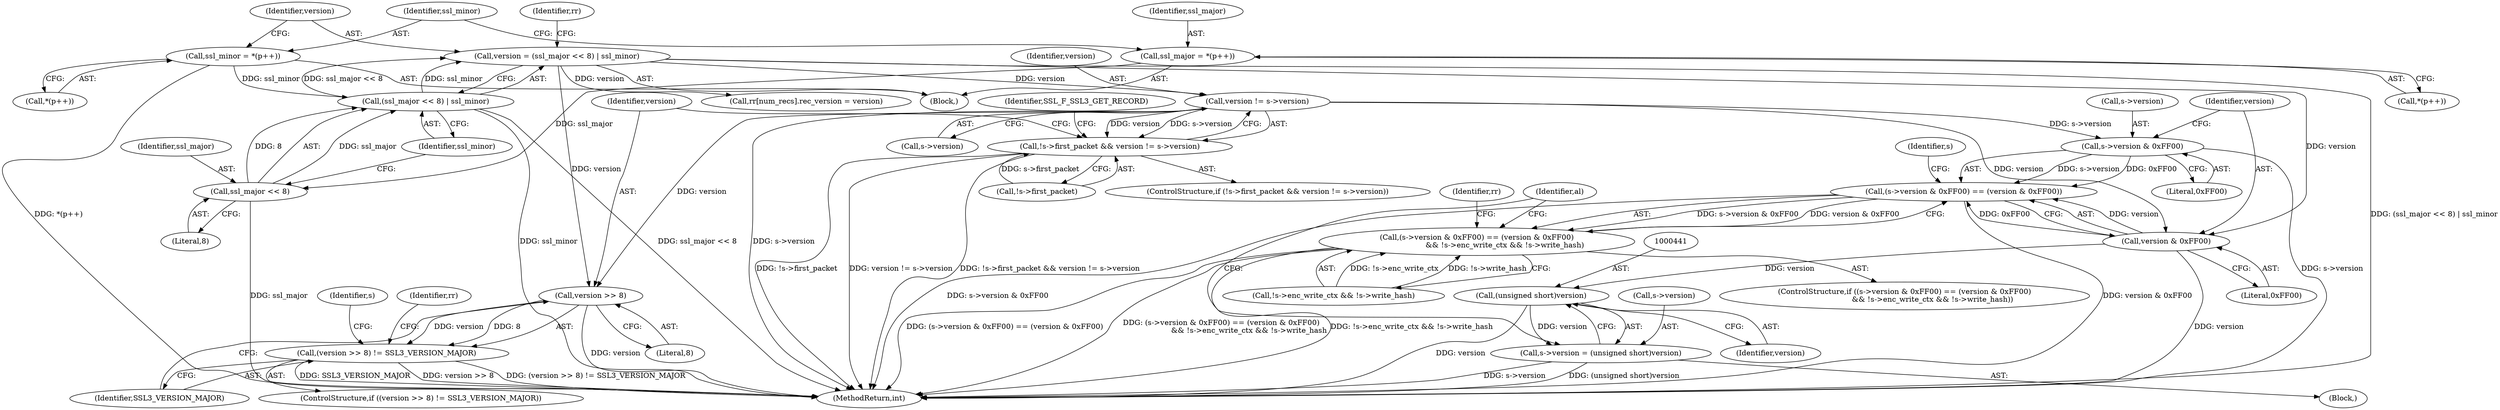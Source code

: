 digraph "0_openssl_4ad93618d26a3ea23d36ad5498ff4f59eff3a4d2_1@pointer" {
"1000398" [label="(Call,version != s->version)"];
"1000371" [label="(Call,version = (ssl_major << 8) | ssl_minor)"];
"1000373" [label="(Call,(ssl_major << 8) | ssl_minor)"];
"1000374" [label="(Call,ssl_major << 8)"];
"1000361" [label="(Call,ssl_major = *(p++))"];
"1000366" [label="(Call,ssl_minor = *(p++))"];
"1000393" [label="(Call,!s->first_packet && version != s->version)"];
"1000410" [label="(Call,s->version & 0xFF00)"];
"1000409" [label="(Call,(s->version & 0xFF00) == (version & 0xFF00))"];
"1000408" [label="(Call,(s->version & 0xFF00) == (version & 0xFF00)\n                        && !s->enc_write_ctx && !s->write_hash)"];
"1000415" [label="(Call,version & 0xFF00)"];
"1000440" [label="(Call,(unsigned short)version)"];
"1000436" [label="(Call,s->version = (unsigned short)version)"];
"1000449" [label="(Call,version >> 8)"];
"1000448" [label="(Call,(version >> 8) != SSL3_VERSION_MAJOR)"];
"1000458" [label="(Identifier,s)"];
"1000371" [label="(Call,version = (ssl_major << 8) | ssl_minor)"];
"1000399" [label="(Identifier,version)"];
"1000368" [label="(Call,*(p++))"];
"1000447" [label="(ControlStructure,if ((version >> 8) != SSL3_VERSION_MAJOR))"];
"1000372" [label="(Identifier,version)"];
"1000448" [label="(Call,(version >> 8) != SSL3_VERSION_MAJOR)"];
"1000414" [label="(Literal,0xFF00)"];
"1000440" [label="(Call,(unsigned short)version)"];
"1000450" [label="(Identifier,version)"];
"1000451" [label="(Literal,8)"];
"1000416" [label="(Identifier,version)"];
"1000362" [label="(Identifier,ssl_major)"];
"1000361" [label="(Call,ssl_major = *(p++))"];
"1000373" [label="(Call,(ssl_major << 8) | ssl_minor)"];
"1000394" [label="(Call,!s->first_packet)"];
"1000367" [label="(Identifier,ssl_minor)"];
"1000409" [label="(Call,(s->version & 0xFF00) == (version & 0xFF00))"];
"1000398" [label="(Call,version != s->version)"];
"1001197" [label="(MethodReturn,int)"];
"1000541" [label="(Identifier,rr)"];
"1000366" [label="(Call,ssl_minor = *(p++))"];
"1000408" [label="(Call,(s->version & 0xFF00) == (version & 0xFF00)\n                        && !s->enc_write_ctx && !s->write_hash)"];
"1000427" [label="(Block,)"];
"1000437" [label="(Call,s->version)"];
"1000411" [label="(Call,s->version)"];
"1000377" [label="(Identifier,ssl_minor)"];
"1000444" [label="(Identifier,al)"];
"1000378" [label="(Call,rr[num_recs].rec_version = version)"];
"1000452" [label="(Identifier,SSL3_VERSION_MAJOR)"];
"1000405" [label="(Identifier,SSL_F_SSL3_GET_RECORD)"];
"1000374" [label="(Call,ssl_major << 8)"];
"1000410" [label="(Call,s->version & 0xFF00)"];
"1000337" [label="(Block,)"];
"1000442" [label="(Identifier,version)"];
"1000449" [label="(Call,version >> 8)"];
"1000363" [label="(Call,*(p++))"];
"1000436" [label="(Call,s->version = (unsigned short)version)"];
"1000381" [label="(Identifier,rr)"];
"1000392" [label="(ControlStructure,if (!s->first_packet && version != s->version))"];
"1000393" [label="(Call,!s->first_packet && version != s->version)"];
"1000407" [label="(ControlStructure,if ((s->version & 0xFF00) == (version & 0xFF00)\n                        && !s->enc_write_ctx && !s->write_hash))"];
"1000431" [label="(Identifier,rr)"];
"1000375" [label="(Identifier,ssl_major)"];
"1000400" [label="(Call,s->version)"];
"1000376" [label="(Literal,8)"];
"1000417" [label="(Literal,0xFF00)"];
"1000415" [label="(Call,version & 0xFF00)"];
"1000421" [label="(Identifier,s)"];
"1000418" [label="(Call,!s->enc_write_ctx && !s->write_hash)"];
"1000398" -> "1000393"  [label="AST: "];
"1000398" -> "1000400"  [label="CFG: "];
"1000399" -> "1000398"  [label="AST: "];
"1000400" -> "1000398"  [label="AST: "];
"1000393" -> "1000398"  [label="CFG: "];
"1000398" -> "1001197"  [label="DDG: s->version"];
"1000398" -> "1000393"  [label="DDG: version"];
"1000398" -> "1000393"  [label="DDG: s->version"];
"1000371" -> "1000398"  [label="DDG: version"];
"1000398" -> "1000410"  [label="DDG: s->version"];
"1000398" -> "1000415"  [label="DDG: version"];
"1000398" -> "1000449"  [label="DDG: version"];
"1000371" -> "1000337"  [label="AST: "];
"1000371" -> "1000373"  [label="CFG: "];
"1000372" -> "1000371"  [label="AST: "];
"1000373" -> "1000371"  [label="AST: "];
"1000381" -> "1000371"  [label="CFG: "];
"1000371" -> "1001197"  [label="DDG: (ssl_major << 8) | ssl_minor"];
"1000373" -> "1000371"  [label="DDG: ssl_major << 8"];
"1000373" -> "1000371"  [label="DDG: ssl_minor"];
"1000371" -> "1000378"  [label="DDG: version"];
"1000371" -> "1000415"  [label="DDG: version"];
"1000371" -> "1000449"  [label="DDG: version"];
"1000373" -> "1000377"  [label="CFG: "];
"1000374" -> "1000373"  [label="AST: "];
"1000377" -> "1000373"  [label="AST: "];
"1000373" -> "1001197"  [label="DDG: ssl_minor"];
"1000373" -> "1001197"  [label="DDG: ssl_major << 8"];
"1000374" -> "1000373"  [label="DDG: ssl_major"];
"1000374" -> "1000373"  [label="DDG: 8"];
"1000366" -> "1000373"  [label="DDG: ssl_minor"];
"1000374" -> "1000376"  [label="CFG: "];
"1000375" -> "1000374"  [label="AST: "];
"1000376" -> "1000374"  [label="AST: "];
"1000377" -> "1000374"  [label="CFG: "];
"1000374" -> "1001197"  [label="DDG: ssl_major"];
"1000361" -> "1000374"  [label="DDG: ssl_major"];
"1000361" -> "1000337"  [label="AST: "];
"1000361" -> "1000363"  [label="CFG: "];
"1000362" -> "1000361"  [label="AST: "];
"1000363" -> "1000361"  [label="AST: "];
"1000367" -> "1000361"  [label="CFG: "];
"1000366" -> "1000337"  [label="AST: "];
"1000366" -> "1000368"  [label="CFG: "];
"1000367" -> "1000366"  [label="AST: "];
"1000368" -> "1000366"  [label="AST: "];
"1000372" -> "1000366"  [label="CFG: "];
"1000366" -> "1001197"  [label="DDG: *(p++)"];
"1000393" -> "1000392"  [label="AST: "];
"1000393" -> "1000394"  [label="CFG: "];
"1000394" -> "1000393"  [label="AST: "];
"1000405" -> "1000393"  [label="CFG: "];
"1000450" -> "1000393"  [label="CFG: "];
"1000393" -> "1001197"  [label="DDG: !s->first_packet"];
"1000393" -> "1001197"  [label="DDG: version != s->version"];
"1000393" -> "1001197"  [label="DDG: !s->first_packet && version != s->version"];
"1000394" -> "1000393"  [label="DDG: s->first_packet"];
"1000410" -> "1000409"  [label="AST: "];
"1000410" -> "1000414"  [label="CFG: "];
"1000411" -> "1000410"  [label="AST: "];
"1000414" -> "1000410"  [label="AST: "];
"1000416" -> "1000410"  [label="CFG: "];
"1000410" -> "1001197"  [label="DDG: s->version"];
"1000410" -> "1000409"  [label="DDG: s->version"];
"1000410" -> "1000409"  [label="DDG: 0xFF00"];
"1000409" -> "1000408"  [label="AST: "];
"1000409" -> "1000415"  [label="CFG: "];
"1000415" -> "1000409"  [label="AST: "];
"1000421" -> "1000409"  [label="CFG: "];
"1000408" -> "1000409"  [label="CFG: "];
"1000409" -> "1001197"  [label="DDG: s->version & 0xFF00"];
"1000409" -> "1001197"  [label="DDG: version & 0xFF00"];
"1000409" -> "1000408"  [label="DDG: s->version & 0xFF00"];
"1000409" -> "1000408"  [label="DDG: version & 0xFF00"];
"1000415" -> "1000409"  [label="DDG: version"];
"1000415" -> "1000409"  [label="DDG: 0xFF00"];
"1000408" -> "1000407"  [label="AST: "];
"1000408" -> "1000418"  [label="CFG: "];
"1000418" -> "1000408"  [label="AST: "];
"1000431" -> "1000408"  [label="CFG: "];
"1000444" -> "1000408"  [label="CFG: "];
"1000408" -> "1001197"  [label="DDG: (s->version & 0xFF00) == (version & 0xFF00)"];
"1000408" -> "1001197"  [label="DDG: (s->version & 0xFF00) == (version & 0xFF00)\n                        && !s->enc_write_ctx && !s->write_hash"];
"1000408" -> "1001197"  [label="DDG: !s->enc_write_ctx && !s->write_hash"];
"1000418" -> "1000408"  [label="DDG: !s->enc_write_ctx"];
"1000418" -> "1000408"  [label="DDG: !s->write_hash"];
"1000415" -> "1000417"  [label="CFG: "];
"1000416" -> "1000415"  [label="AST: "];
"1000417" -> "1000415"  [label="AST: "];
"1000415" -> "1001197"  [label="DDG: version"];
"1000415" -> "1000440"  [label="DDG: version"];
"1000440" -> "1000436"  [label="AST: "];
"1000440" -> "1000442"  [label="CFG: "];
"1000441" -> "1000440"  [label="AST: "];
"1000442" -> "1000440"  [label="AST: "];
"1000436" -> "1000440"  [label="CFG: "];
"1000440" -> "1001197"  [label="DDG: version"];
"1000440" -> "1000436"  [label="DDG: version"];
"1000436" -> "1000427"  [label="AST: "];
"1000437" -> "1000436"  [label="AST: "];
"1000444" -> "1000436"  [label="CFG: "];
"1000436" -> "1001197"  [label="DDG: s->version"];
"1000436" -> "1001197"  [label="DDG: (unsigned short)version"];
"1000449" -> "1000448"  [label="AST: "];
"1000449" -> "1000451"  [label="CFG: "];
"1000450" -> "1000449"  [label="AST: "];
"1000451" -> "1000449"  [label="AST: "];
"1000452" -> "1000449"  [label="CFG: "];
"1000449" -> "1001197"  [label="DDG: version"];
"1000449" -> "1000448"  [label="DDG: version"];
"1000449" -> "1000448"  [label="DDG: 8"];
"1000448" -> "1000447"  [label="AST: "];
"1000448" -> "1000452"  [label="CFG: "];
"1000452" -> "1000448"  [label="AST: "];
"1000458" -> "1000448"  [label="CFG: "];
"1000541" -> "1000448"  [label="CFG: "];
"1000448" -> "1001197"  [label="DDG: SSL3_VERSION_MAJOR"];
"1000448" -> "1001197"  [label="DDG: version >> 8"];
"1000448" -> "1001197"  [label="DDG: (version >> 8) != SSL3_VERSION_MAJOR"];
}
